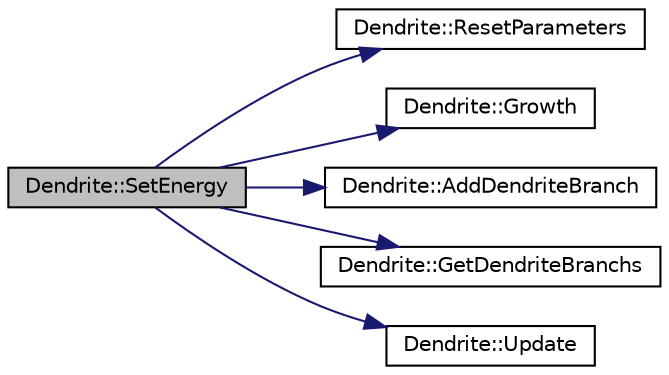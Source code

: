 digraph "Dendrite::SetEnergy"
{
  edge [fontname="Helvetica",fontsize="10",labelfontname="Helvetica",labelfontsize="10"];
  node [fontname="Helvetica",fontsize="10",shape=record];
  rankdir="LR";
  Node1 [label="Dendrite::SetEnergy",height=0.2,width=0.4,color="black", fillcolor="grey75", style="filled", fontcolor="black"];
  Node1 -> Node2 [color="midnightblue",fontsize="10",style="solid",fontname="Helvetica"];
  Node2 [label="Dendrite::ResetParameters",height=0.2,width=0.4,color="black", fillcolor="white", style="filled",URL="$class_dendrite.html#a0219076cab6eee80a6da4c567ae520b5"];
  Node1 -> Node3 [color="midnightblue",fontsize="10",style="solid",fontname="Helvetica"];
  Node3 [label="Dendrite::Growth",height=0.2,width=0.4,color="black", fillcolor="white", style="filled",URL="$class_dendrite.html#ae3fce890d3474073bcc66c1bd250afbc"];
  Node1 -> Node4 [color="midnightblue",fontsize="10",style="solid",fontname="Helvetica"];
  Node4 [label="Dendrite::AddDendriteBranch",height=0.2,width=0.4,color="black", fillcolor="white", style="filled",URL="$class_dendrite.html#a789c8debd71b0b19eb7380c0bbecf822"];
  Node1 -> Node5 [color="midnightblue",fontsize="10",style="solid",fontname="Helvetica"];
  Node5 [label="Dendrite::GetDendriteBranchs",height=0.2,width=0.4,color="black", fillcolor="white", style="filled",URL="$class_dendrite.html#a159a80bddb509e54cc22b03455c05f7d"];
  Node1 -> Node6 [color="midnightblue",fontsize="10",style="solid",fontname="Helvetica"];
  Node6 [label="Dendrite::Update",height=0.2,width=0.4,color="black", fillcolor="white", style="filled",URL="$class_dendrite.html#a25e88e5fd27cdd2fc8cfa4583d6ea2fd"];
}
